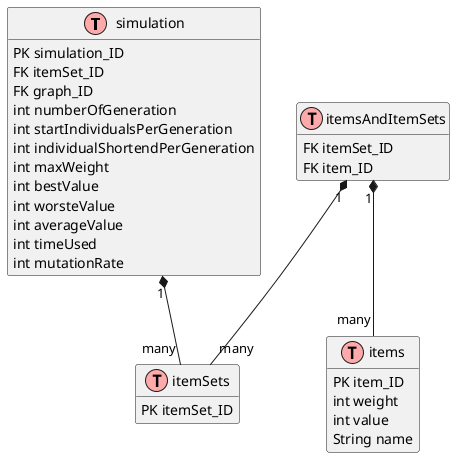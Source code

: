 @startuml
!define table(x) class x << (T,#FFAAAA) >>
hide methods
hide stereotypes

table(simulation){
    PK simulation_ID
    FK itemSet_ID
    FK graph_ID
    int numberOfGeneration 
    int startIndividualsPerGeneration
    int individualShortendPerGeneration
    int maxWeight
    int bestValue
    int worsteValue
    int averageValue
    int timeUsed
    int mutationRate
}

table(itemSets){
    PK itemSet_ID
}

table(items){
    PK item_ID
    int weight
    int value
    String name
}

table(itemsAndItemSets){
    FK itemSet_ID
    FK item_ID
}

 itemsAndItemSets "1" *-- "many" items
 itemsAndItemSets "1" *-- "many" itemSets
 simulation "1" *-- "many" itemSets

@enduml
